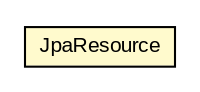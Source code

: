 #!/usr/local/bin/dot
#
# Class diagram 
# Generated by UMLGraph version R5_6-24-gf6e263 (http://www.umlgraph.org/)
#

digraph G {
	edge [fontname="arial",fontsize=10,labelfontname="arial",labelfontsize=10];
	node [fontname="arial",fontsize=10,shape=plaintext];
	nodesep=0.25;
	ranksep=0.5;
	// net.trajano.app.JpaResource
	c268 [label=<<table title="net.trajano.app.JpaResource" border="0" cellborder="1" cellspacing="0" cellpadding="2" port="p" bgcolor="lemonChiffon" href="./JpaResource.html">
		<tr><td><table border="0" cellspacing="0" cellpadding="1">
<tr><td align="center" balign="center"> JpaResource </td></tr>
		</table></td></tr>
		</table>>, URL="./JpaResource.html", fontname="arial", fontcolor="black", fontsize=10.0];
}

